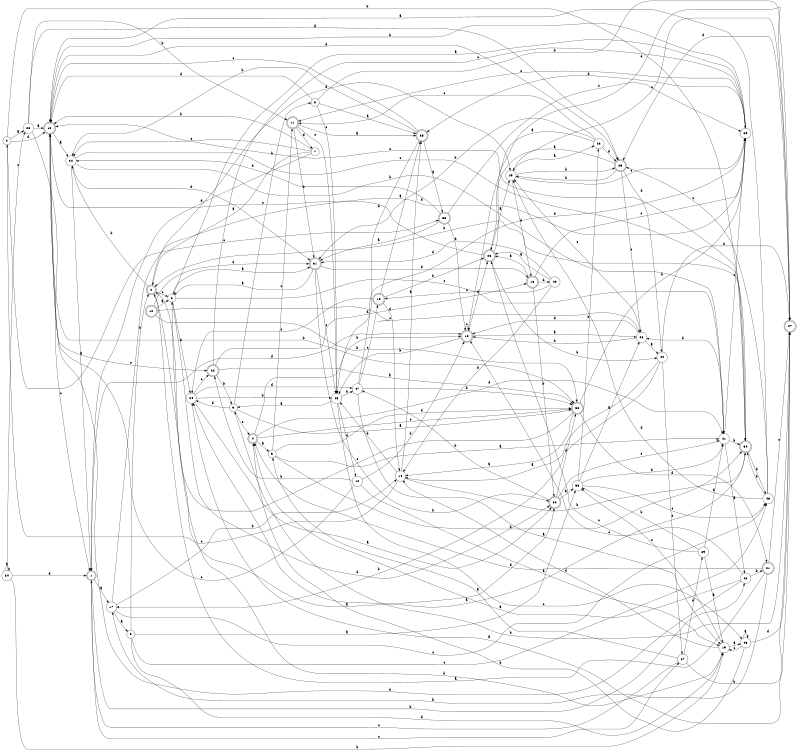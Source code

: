 digraph n40_2 {
__start0 [label="" shape="none"];

rankdir=LR;
size="8,5";

s0 [style="filled", color="black", fillcolor="white" shape="circle", label="0"];
s1 [style="rounded,filled", color="black", fillcolor="white" shape="doublecircle", label="1"];
s2 [style="rounded,filled", color="black", fillcolor="white" shape="doublecircle", label="2"];
s3 [style="filled", color="black", fillcolor="white" shape="circle", label="3"];
s4 [style="rounded,filled", color="black", fillcolor="white" shape="doublecircle", label="4"];
s5 [style="filled", color="black", fillcolor="white" shape="circle", label="5"];
s6 [style="filled", color="black", fillcolor="white" shape="circle", label="6"];
s7 [style="filled", color="black", fillcolor="white" shape="circle", label="7"];
s8 [style="filled", color="black", fillcolor="white" shape="circle", label="8"];
s9 [style="filled", color="black", fillcolor="white" shape="circle", label="9"];
s10 [style="filled", color="black", fillcolor="white" shape="circle", label="10"];
s11 [style="rounded,filled", color="black", fillcolor="white" shape="doublecircle", label="11"];
s12 [style="rounded,filled", color="black", fillcolor="white" shape="doublecircle", label="12"];
s13 [style="rounded,filled", color="black", fillcolor="white" shape="doublecircle", label="13"];
s14 [style="filled", color="black", fillcolor="white" shape="circle", label="14"];
s15 [style="rounded,filled", color="black", fillcolor="white" shape="doublecircle", label="15"];
s16 [style="rounded,filled", color="black", fillcolor="white" shape="doublecircle", label="16"];
s17 [style="filled", color="black", fillcolor="white" shape="circle", label="17"];
s18 [style="rounded,filled", color="black", fillcolor="white" shape="doublecircle", label="18"];
s19 [style="filled", color="black", fillcolor="white" shape="circle", label="19"];
s20 [style="filled", color="black", fillcolor="white" shape="circle", label="20"];
s21 [style="rounded,filled", color="black", fillcolor="white" shape="doublecircle", label="21"];
s22 [style="rounded,filled", color="black", fillcolor="white" shape="doublecircle", label="22"];
s23 [style="filled", color="black", fillcolor="white" shape="circle", label="23"];
s24 [style="filled", color="black", fillcolor="white" shape="circle", label="24"];
s25 [style="rounded,filled", color="black", fillcolor="white" shape="doublecircle", label="25"];
s26 [style="rounded,filled", color="black", fillcolor="white" shape="doublecircle", label="26"];
s27 [style="rounded,filled", color="black", fillcolor="white" shape="doublecircle", label="27"];
s28 [style="filled", color="black", fillcolor="white" shape="circle", label="28"];
s29 [style="filled", color="black", fillcolor="white" shape="circle", label="29"];
s30 [style="filled", color="black", fillcolor="white" shape="circle", label="30"];
s31 [style="rounded,filled", color="black", fillcolor="white" shape="doublecircle", label="31"];
s32 [style="rounded,filled", color="black", fillcolor="white" shape="doublecircle", label="32"];
s33 [style="rounded,filled", color="black", fillcolor="white" shape="doublecircle", label="33"];
s34 [style="rounded,filled", color="black", fillcolor="white" shape="doublecircle", label="34"];
s35 [style="rounded,filled", color="black", fillcolor="white" shape="doublecircle", label="35"];
s36 [style="filled", color="black", fillcolor="white" shape="circle", label="36"];
s37 [style="filled", color="black", fillcolor="white" shape="circle", label="37"];
s38 [style="rounded,filled", color="black", fillcolor="white" shape="doublecircle", label="38"];
s39 [style="filled", color="black", fillcolor="white" shape="circle", label="39"];
s40 [style="filled", color="black", fillcolor="white" shape="circle", label="40"];
s41 [style="filled", color="black", fillcolor="white" shape="circle", label="41"];
s42 [style="filled", color="black", fillcolor="white" shape="circle", label="42"];
s43 [style="filled", color="black", fillcolor="white" shape="circle", label="43"];
s44 [style="filled", color="black", fillcolor="white" shape="circle", label="44"];
s45 [style="filled", color="black", fillcolor="white" shape="circle", label="45"];
s46 [style="filled", color="black", fillcolor="white" shape="circle", label="46"];
s47 [style="filled", color="black", fillcolor="white" shape="circle", label="47"];
s48 [style="filled", color="black", fillcolor="white" shape="circle", label="48"];
s49 [style="filled", color="black", fillcolor="white" shape="circle", label="49"];
s0 -> s28 [label="a"];
s0 -> s34 [label="b"];
s0 -> s33 [label="c"];
s0 -> s13 [label="d"];
s1 -> s17 [label="a"];
s1 -> s42 [label="b"];
s1 -> s37 [label="c"];
s1 -> s18 [label="d"];
s2 -> s32 [label="a"];
s2 -> s20 [label="b"];
s2 -> s6 [label="c"];
s2 -> s49 [label="d"];
s3 -> s36 [label="a"];
s3 -> s2 [label="b"];
s3 -> s46 [label="c"];
s3 -> s19 [label="d"];
s4 -> s5 [label="a"];
s4 -> s18 [label="b"];
s4 -> s38 [label="c"];
s4 -> s41 [label="d"];
s5 -> s41 [label="a"];
s5 -> s34 [label="b"];
s5 -> s11 [label="c"];
s5 -> s38 [label="d"];
s6 -> s31 [label="a"];
s6 -> s24 [label="b"];
s6 -> s41 [label="c"];
s6 -> s32 [label="d"];
s7 -> s2 [label="a"];
s7 -> s13 [label="b"];
s7 -> s20 [label="c"];
s7 -> s1 [label="d"];
s8 -> s35 [label="a"];
s8 -> s27 [label="b"];
s8 -> s45 [label="c"];
s8 -> s13 [label="d"];
s9 -> s38 [label="a"];
s9 -> s8 [label="b"];
s9 -> s4 [label="c"];
s9 -> s24 [label="d"];
s10 -> s19 [label="a"];
s10 -> s22 [label="b"];
s10 -> s13 [label="c"];
s10 -> s18 [label="d"];
s11 -> s35 [label="a"];
s11 -> s31 [label="b"];
s11 -> s45 [label="c"];
s11 -> s7 [label="d"];
s12 -> s6 [label="a"];
s12 -> s38 [label="b"];
s12 -> s48 [label="c"];
s12 -> s31 [label="d"];
s13 -> s20 [label="a"];
s13 -> s38 [label="b"];
s13 -> s22 [label="c"];
s13 -> s25 [label="d"];
s14 -> s35 [label="a"];
s14 -> s34 [label="b"];
s14 -> s0 [label="c"];
s14 -> s45 [label="d"];
s15 -> s35 [label="a"];
s15 -> s26 [label="b"];
s15 -> s24 [label="c"];
s15 -> s14 [label="d"];
s16 -> s26 [label="a"];
s16 -> s32 [label="b"];
s16 -> s39 [label="c"];
s16 -> s40 [label="d"];
s17 -> s3 [label="a"];
s17 -> s14 [label="b"];
s17 -> s46 [label="c"];
s17 -> s39 [label="d"];
s18 -> s48 [label="a"];
s18 -> s45 [label="b"];
s18 -> s18 [label="c"];
s18 -> s26 [label="d"];
s19 -> s43 [label="a"];
s19 -> s6 [label="b"];
s19 -> s36 [label="c"];
s19 -> s14 [label="d"];
s20 -> s1 [label="a"];
s20 -> s41 [label="b"];
s20 -> s34 [label="c"];
s20 -> s31 [label="d"];
s21 -> s2 [label="a"];
s21 -> s17 [label="b"];
s21 -> s27 [label="c"];
s21 -> s4 [label="d"];
s22 -> s38 [label="a"];
s22 -> s9 [label="b"];
s22 -> s39 [label="c"];
s22 -> s16 [label="d"];
s23 -> s18 [label="a"];
s23 -> s31 [label="b"];
s23 -> s11 [label="c"];
s23 -> s25 [label="d"];
s24 -> s32 [label="a"];
s24 -> s45 [label="b"];
s24 -> s22 [label="c"];
s24 -> s47 [label="d"];
s25 -> s26 [label="a"];
s25 -> s49 [label="b"];
s25 -> s48 [label="c"];
s25 -> s44 [label="d"];
s26 -> s49 [label="a"];
s26 -> s44 [label="b"];
s26 -> s13 [label="c"];
s26 -> s27 [label="d"];
s27 -> s24 [label="a"];
s27 -> s9 [label="b"];
s27 -> s49 [label="c"];
s27 -> s25 [label="d"];
s28 -> s13 [label="a"];
s28 -> s11 [label="b"];
s28 -> s1 [label="c"];
s28 -> s25 [label="d"];
s29 -> s19 [label="a"];
s29 -> s36 [label="b"];
s29 -> s26 [label="c"];
s29 -> s41 [label="d"];
s30 -> s30 [label="a"];
s30 -> s19 [label="b"];
s30 -> s28 [label="c"];
s30 -> s1 [label="d"];
s31 -> s6 [label="a"];
s31 -> s32 [label="b"];
s31 -> s45 [label="c"];
s31 -> s16 [label="d"];
s32 -> s36 [label="a"];
s32 -> s47 [label="b"];
s32 -> s41 [label="c"];
s32 -> s38 [label="d"];
s33 -> s31 [label="a"];
s33 -> s20 [label="b"];
s33 -> s39 [label="c"];
s33 -> s18 [label="d"];
s34 -> s24 [label="a"];
s34 -> s2 [label="b"];
s34 -> s13 [label="c"];
s34 -> s46 [label="d"];
s35 -> s33 [label="a"];
s35 -> s20 [label="b"];
s35 -> s13 [label="c"];
s35 -> s45 [label="d"];
s36 -> s48 [label="a"];
s36 -> s23 [label="b"];
s36 -> s46 [label="c"];
s36 -> s41 [label="d"];
s37 -> s5 [label="a"];
s37 -> s27 [label="b"];
s37 -> s1 [label="c"];
s37 -> s29 [label="d"];
s38 -> s14 [label="a"];
s38 -> s39 [label="b"];
s38 -> s2 [label="c"];
s38 -> s21 [label="d"];
s39 -> s6 [label="a"];
s39 -> s13 [label="b"];
s39 -> s11 [label="c"];
s39 -> s35 [label="d"];
s40 -> s26 [label="a"];
s40 -> s14 [label="b"];
s40 -> s15 [label="c"];
s40 -> s31 [label="d"];
s41 -> s42 [label="a"];
s41 -> s34 [label="b"];
s41 -> s39 [label="c"];
s41 -> s48 [label="d"];
s42 -> s4 [label="a"];
s42 -> s21 [label="b"];
s42 -> s18 [label="c"];
s42 -> s13 [label="d"];
s43 -> s43 [label="a"];
s43 -> s4 [label="b"];
s43 -> s19 [label="c"];
s43 -> s27 [label="d"];
s44 -> s14 [label="a"];
s44 -> s17 [label="b"];
s44 -> s37 [label="c"];
s44 -> s27 [label="d"];
s45 -> s9 [label="a"];
s45 -> s47 [label="b"];
s45 -> s43 [label="c"];
s45 -> s10 [label="d"];
s46 -> s13 [label="a"];
s46 -> s34 [label="b"];
s46 -> s25 [label="c"];
s46 -> s49 [label="d"];
s47 -> s19 [label="a"];
s47 -> s38 [label="b"];
s47 -> s15 [label="c"];
s47 -> s39 [label="d"];
s48 -> s44 [label="a"];
s48 -> s18 [label="b"];
s48 -> s49 [label="c"];
s48 -> s18 [label="d"];
s49 -> s23 [label="a"];
s49 -> s25 [label="b"];
s49 -> s39 [label="c"];
s49 -> s16 [label="d"];

}